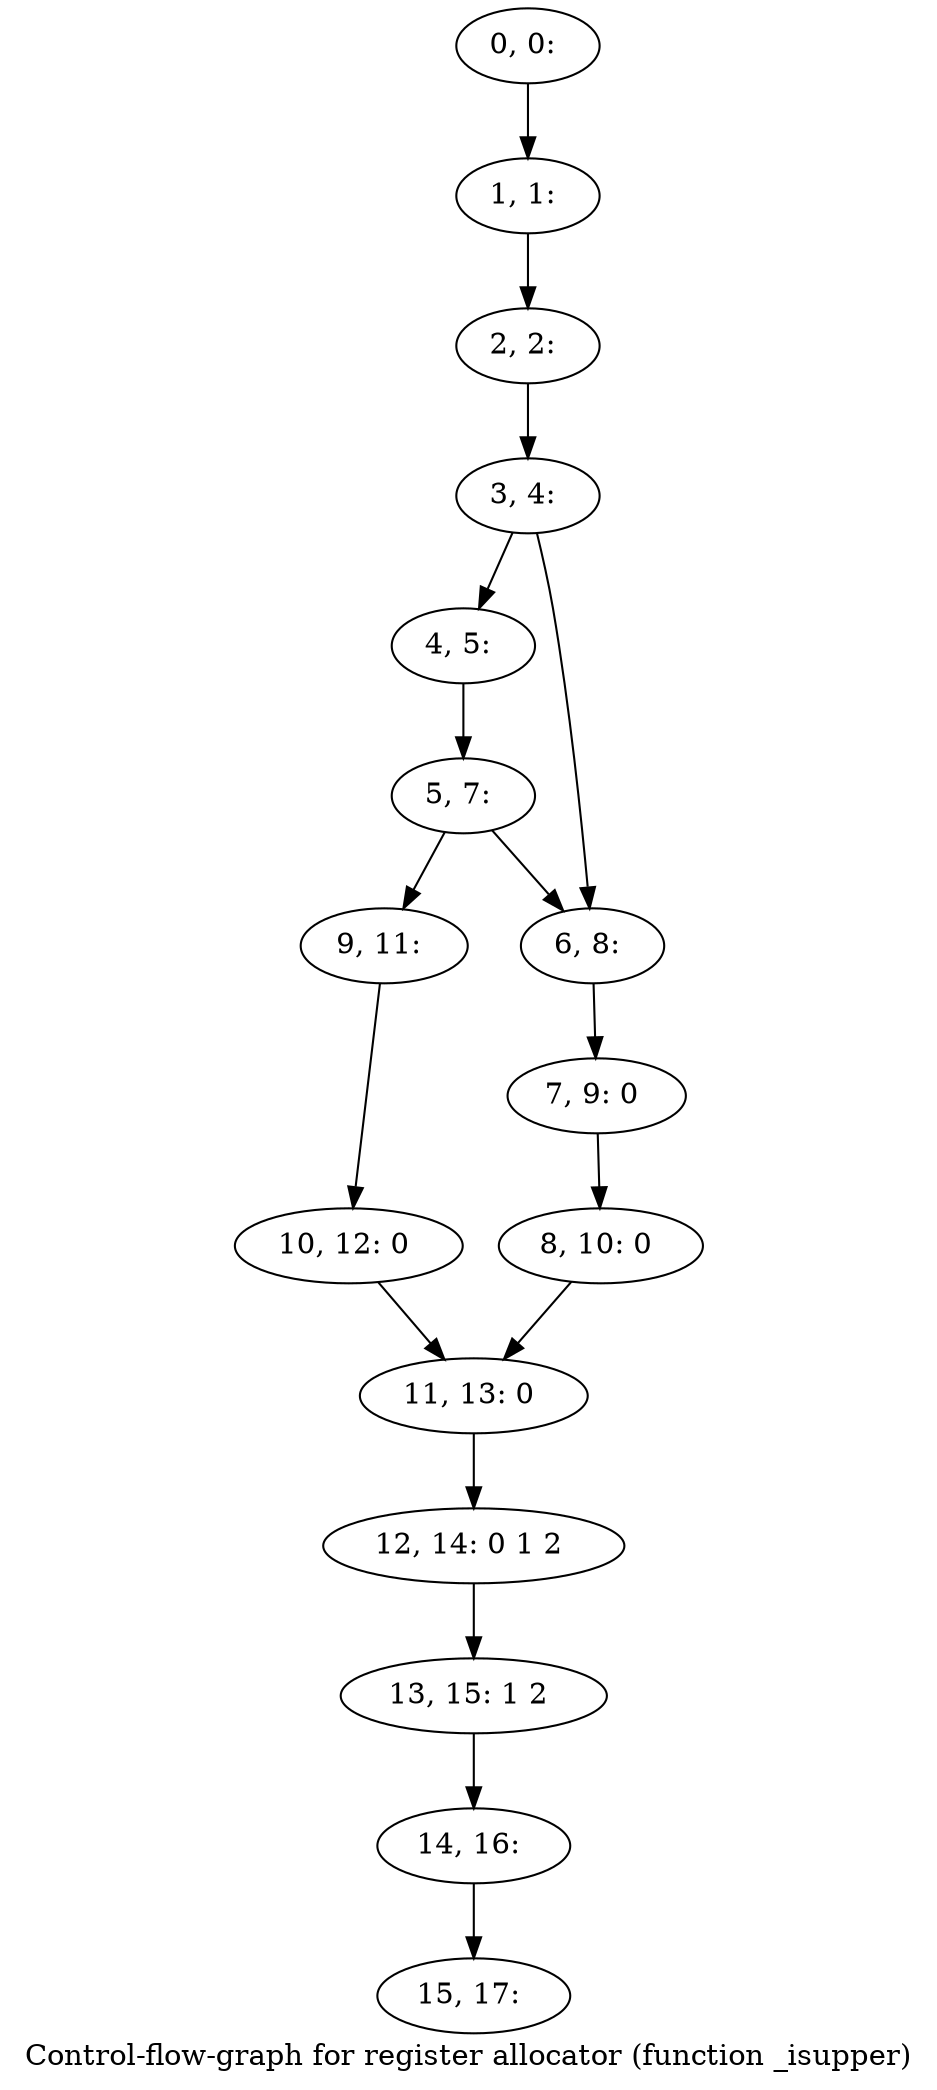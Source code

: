 digraph G {
graph [label="Control-flow-graph for register allocator (function _isupper)"]
0[label="0, 0: "];
1[label="1, 1: "];
2[label="2, 2: "];
3[label="3, 4: "];
4[label="4, 5: "];
5[label="5, 7: "];
6[label="6, 8: "];
7[label="7, 9: 0 "];
8[label="8, 10: 0 "];
9[label="9, 11: "];
10[label="10, 12: 0 "];
11[label="11, 13: 0 "];
12[label="12, 14: 0 1 2 "];
13[label="13, 15: 1 2 "];
14[label="14, 16: "];
15[label="15, 17: "];
0->1 ;
1->2 ;
2->3 ;
3->4 ;
3->6 ;
4->5 ;
5->6 ;
5->9 ;
6->7 ;
7->8 ;
8->11 ;
9->10 ;
10->11 ;
11->12 ;
12->13 ;
13->14 ;
14->15 ;
}
